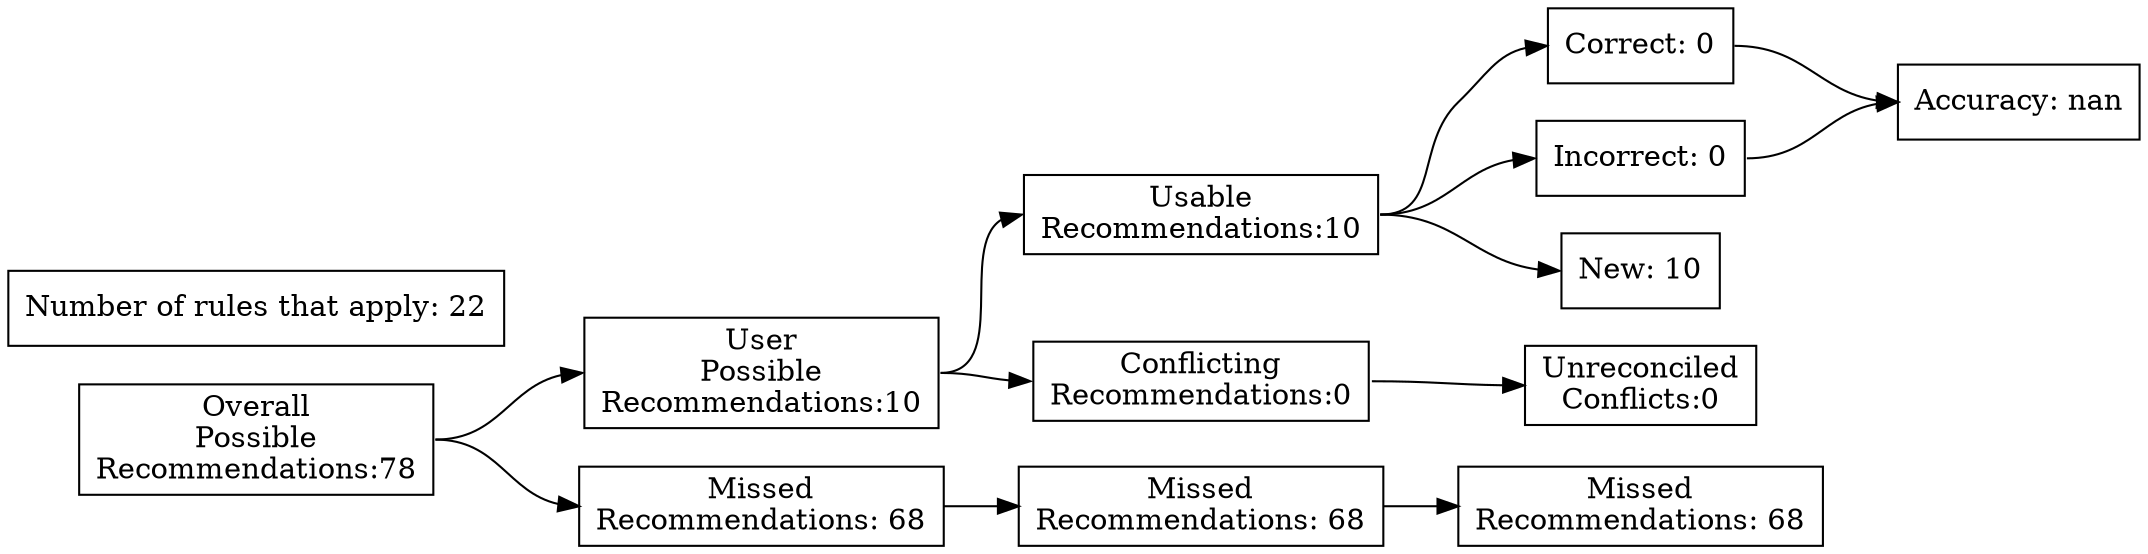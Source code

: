 digraph {
	graph [rankdir=LR]
	node [pos=r shape=box]
	edge [headport=w tailport=e]
		A [label="Overall
Possible
Recommendations:78"]
		B [label="User
Possible
Recommendations:10"]
		C [label="Missed
Recommendations: 68"]
		D [label="Usable
Recommendations:10"]
		E [label="Conflicting
Recommendations:0"]
		J [label="Missed
Recommendations: 68"]
		M [label="Unreconciled
Conflicts:0"]
		F [label="Correct: 0"]
		G [label="Incorrect: 0"]
		H [label="New: 10"]
		K [label="Missed
Recommendations: 68"]
		I [label="Accuracy: nan"]
		l [label="Number of rules that apply: 22"]
			A -> B
			A -> C
			B -> D
			B -> E
			D -> F
			D -> G
			D -> H
			F -> I
			G -> I
			C -> J
			J -> K
			E -> M
}